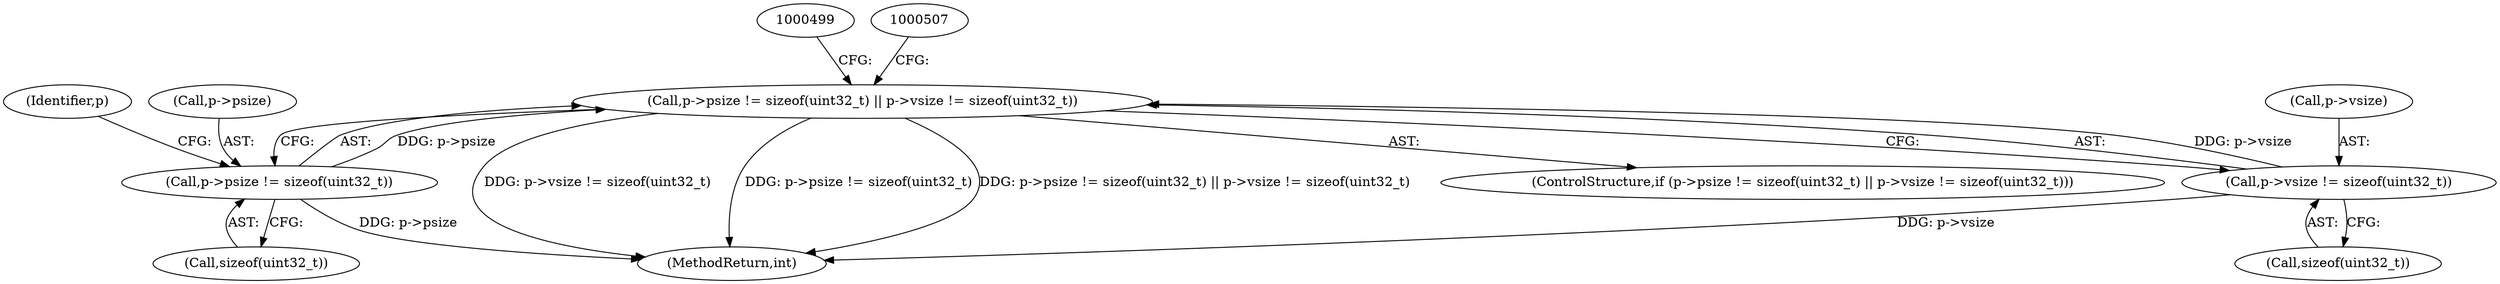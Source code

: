 digraph "0_Android_aeea52da00d210587fb3ed895de3d5f2e0264c88_3@API" {
"1000482" [label="(Call,p->psize != sizeof(uint32_t) || p->vsize != sizeof(uint32_t))"];
"1000483" [label="(Call,p->psize != sizeof(uint32_t))"];
"1000489" [label="(Call,p->vsize != sizeof(uint32_t))"];
"1000483" [label="(Call,p->psize != sizeof(uint32_t))"];
"1000482" [label="(Call,p->psize != sizeof(uint32_t) || p->vsize != sizeof(uint32_t))"];
"1000487" [label="(Call,sizeof(uint32_t))"];
"1000491" [label="(Identifier,p)"];
"1000555" [label="(MethodReturn,int)"];
"1000490" [label="(Call,p->vsize)"];
"1000489" [label="(Call,p->vsize != sizeof(uint32_t))"];
"1000481" [label="(ControlStructure,if (p->psize != sizeof(uint32_t) || p->vsize != sizeof(uint32_t)))"];
"1000484" [label="(Call,p->psize)"];
"1000493" [label="(Call,sizeof(uint32_t))"];
"1000482" -> "1000481"  [label="AST: "];
"1000482" -> "1000483"  [label="CFG: "];
"1000482" -> "1000489"  [label="CFG: "];
"1000483" -> "1000482"  [label="AST: "];
"1000489" -> "1000482"  [label="AST: "];
"1000499" -> "1000482"  [label="CFG: "];
"1000507" -> "1000482"  [label="CFG: "];
"1000482" -> "1000555"  [label="DDG: p->vsize != sizeof(uint32_t)"];
"1000482" -> "1000555"  [label="DDG: p->psize != sizeof(uint32_t)"];
"1000482" -> "1000555"  [label="DDG: p->psize != sizeof(uint32_t) || p->vsize != sizeof(uint32_t)"];
"1000483" -> "1000482"  [label="DDG: p->psize"];
"1000489" -> "1000482"  [label="DDG: p->vsize"];
"1000483" -> "1000487"  [label="CFG: "];
"1000484" -> "1000483"  [label="AST: "];
"1000487" -> "1000483"  [label="AST: "];
"1000491" -> "1000483"  [label="CFG: "];
"1000483" -> "1000555"  [label="DDG: p->psize"];
"1000489" -> "1000493"  [label="CFG: "];
"1000490" -> "1000489"  [label="AST: "];
"1000493" -> "1000489"  [label="AST: "];
"1000489" -> "1000555"  [label="DDG: p->vsize"];
}
